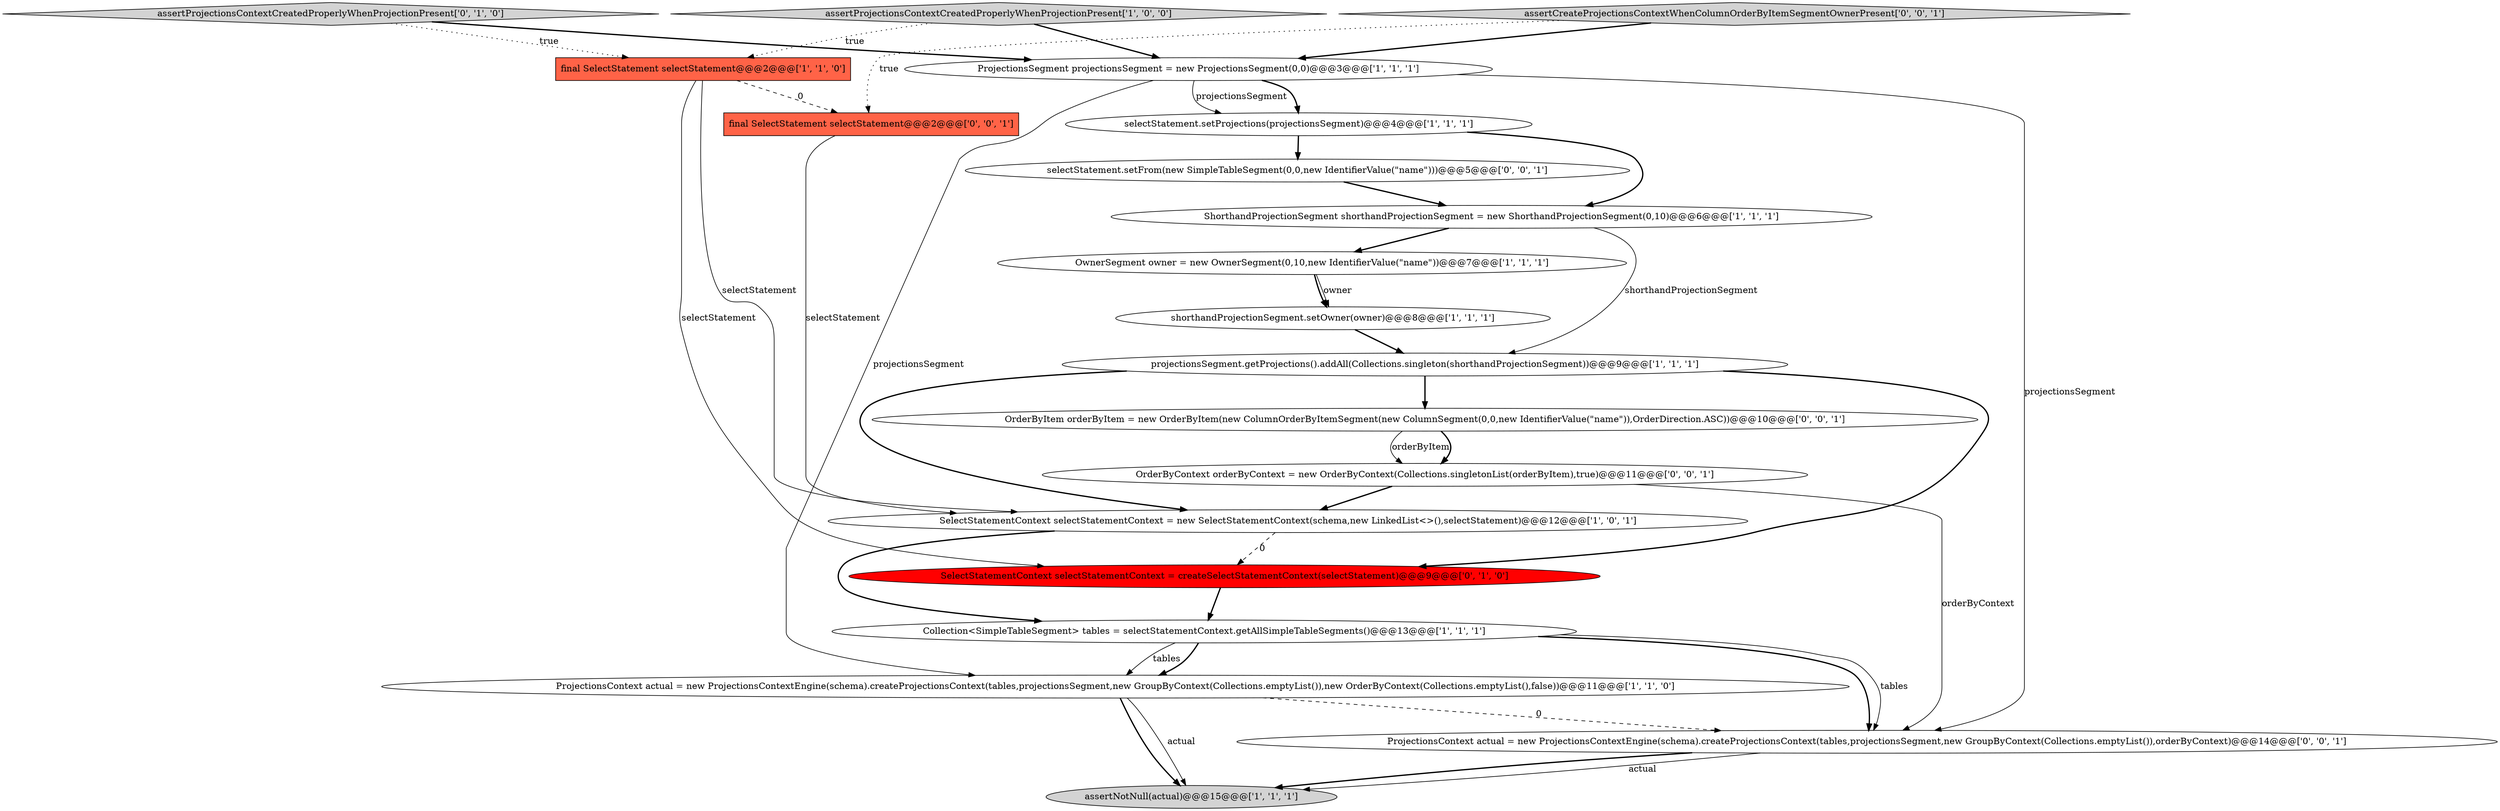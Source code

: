 digraph {
16 [style = filled, label = "final SelectStatement selectStatement@@@2@@@['0', '0', '1']", fillcolor = tomato, shape = box image = "AAA0AAABBB3BBB"];
13 [style = filled, label = "assertProjectionsContextCreatedProperlyWhenProjectionPresent['0', '1', '0']", fillcolor = lightgray, shape = diamond image = "AAA0AAABBB2BBB"];
19 [style = filled, label = "assertCreateProjectionsContextWhenColumnOrderByItemSegmentOwnerPresent['0', '0', '1']", fillcolor = lightgray, shape = diamond image = "AAA0AAABBB3BBB"];
10 [style = filled, label = "ProjectionsContext actual = new ProjectionsContextEngine(schema).createProjectionsContext(tables,projectionsSegment,new GroupByContext(Collections.emptyList()),new OrderByContext(Collections.emptyList(),false))@@@11@@@['1', '1', '0']", fillcolor = white, shape = ellipse image = "AAA0AAABBB1BBB"];
4 [style = filled, label = "selectStatement.setProjections(projectionsSegment)@@@4@@@['1', '1', '1']", fillcolor = white, shape = ellipse image = "AAA0AAABBB1BBB"];
7 [style = filled, label = "ShorthandProjectionSegment shorthandProjectionSegment = new ShorthandProjectionSegment(0,10)@@@6@@@['1', '1', '1']", fillcolor = white, shape = ellipse image = "AAA0AAABBB1BBB"];
11 [style = filled, label = "ProjectionsSegment projectionsSegment = new ProjectionsSegment(0,0)@@@3@@@['1', '1', '1']", fillcolor = white, shape = ellipse image = "AAA0AAABBB1BBB"];
2 [style = filled, label = "Collection<SimpleTableSegment> tables = selectStatementContext.getAllSimpleTableSegments()@@@13@@@['1', '1', '1']", fillcolor = white, shape = ellipse image = "AAA0AAABBB1BBB"];
6 [style = filled, label = "assertNotNull(actual)@@@15@@@['1', '1', '1']", fillcolor = lightgray, shape = ellipse image = "AAA0AAABBB1BBB"];
9 [style = filled, label = "projectionsSegment.getProjections().addAll(Collections.singleton(shorthandProjectionSegment))@@@9@@@['1', '1', '1']", fillcolor = white, shape = ellipse image = "AAA0AAABBB1BBB"];
3 [style = filled, label = "assertProjectionsContextCreatedProperlyWhenProjectionPresent['1', '0', '0']", fillcolor = lightgray, shape = diamond image = "AAA0AAABBB1BBB"];
1 [style = filled, label = "final SelectStatement selectStatement@@@2@@@['1', '1', '0']", fillcolor = tomato, shape = box image = "AAA0AAABBB1BBB"];
5 [style = filled, label = "SelectStatementContext selectStatementContext = new SelectStatementContext(schema,new LinkedList<>(),selectStatement)@@@12@@@['1', '0', '1']", fillcolor = white, shape = ellipse image = "AAA0AAABBB1BBB"];
8 [style = filled, label = "OwnerSegment owner = new OwnerSegment(0,10,new IdentifierValue(\"name\"))@@@7@@@['1', '1', '1']", fillcolor = white, shape = ellipse image = "AAA0AAABBB1BBB"];
12 [style = filled, label = "SelectStatementContext selectStatementContext = createSelectStatementContext(selectStatement)@@@9@@@['0', '1', '0']", fillcolor = red, shape = ellipse image = "AAA1AAABBB2BBB"];
15 [style = filled, label = "selectStatement.setFrom(new SimpleTableSegment(0,0,new IdentifierValue(\"name\")))@@@5@@@['0', '0', '1']", fillcolor = white, shape = ellipse image = "AAA0AAABBB3BBB"];
17 [style = filled, label = "OrderByItem orderByItem = new OrderByItem(new ColumnOrderByItemSegment(new ColumnSegment(0,0,new IdentifierValue(\"name\")),OrderDirection.ASC))@@@10@@@['0', '0', '1']", fillcolor = white, shape = ellipse image = "AAA0AAABBB3BBB"];
18 [style = filled, label = "OrderByContext orderByContext = new OrderByContext(Collections.singletonList(orderByItem),true)@@@11@@@['0', '0', '1']", fillcolor = white, shape = ellipse image = "AAA0AAABBB3BBB"];
14 [style = filled, label = "ProjectionsContext actual = new ProjectionsContextEngine(schema).createProjectionsContext(tables,projectionsSegment,new GroupByContext(Collections.emptyList()),orderByContext)@@@14@@@['0', '0', '1']", fillcolor = white, shape = ellipse image = "AAA0AAABBB3BBB"];
0 [style = filled, label = "shorthandProjectionSegment.setOwner(owner)@@@8@@@['1', '1', '1']", fillcolor = white, shape = ellipse image = "AAA0AAABBB1BBB"];
16->5 [style = solid, label="selectStatement"];
0->9 [style = bold, label=""];
5->12 [style = dashed, label="0"];
18->14 [style = solid, label="orderByContext"];
7->9 [style = solid, label="shorthandProjectionSegment"];
15->7 [style = bold, label=""];
10->6 [style = solid, label="actual"];
11->4 [style = bold, label=""];
4->15 [style = bold, label=""];
3->11 [style = bold, label=""];
1->5 [style = solid, label="selectStatement"];
9->17 [style = bold, label=""];
19->11 [style = bold, label=""];
1->12 [style = solid, label="selectStatement"];
14->6 [style = solid, label="actual"];
2->10 [style = solid, label="tables"];
7->8 [style = bold, label=""];
2->10 [style = bold, label=""];
13->11 [style = bold, label=""];
10->6 [style = bold, label=""];
4->7 [style = bold, label=""];
11->10 [style = solid, label="projectionsSegment"];
8->0 [style = bold, label=""];
8->0 [style = solid, label="owner"];
13->1 [style = dotted, label="true"];
5->2 [style = bold, label=""];
12->2 [style = bold, label=""];
17->18 [style = solid, label="orderByItem"];
1->16 [style = dashed, label="0"];
18->5 [style = bold, label=""];
17->18 [style = bold, label=""];
2->14 [style = bold, label=""];
19->16 [style = dotted, label="true"];
9->5 [style = bold, label=""];
9->12 [style = bold, label=""];
3->1 [style = dotted, label="true"];
14->6 [style = bold, label=""];
10->14 [style = dashed, label="0"];
11->14 [style = solid, label="projectionsSegment"];
11->4 [style = solid, label="projectionsSegment"];
2->14 [style = solid, label="tables"];
}
